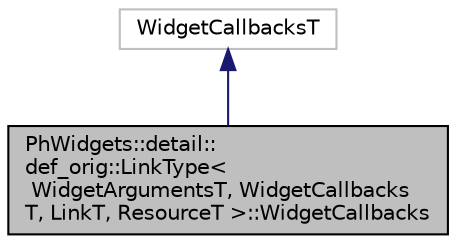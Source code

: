 digraph "PhWidgets::detail::def_orig::LinkType&lt; WidgetArgumentsT, WidgetCallbacksT, LinkT, ResourceT &gt;::WidgetCallbacks"
{
  edge [fontname="Helvetica",fontsize="10",labelfontname="Helvetica",labelfontsize="10"];
  node [fontname="Helvetica",fontsize="10",shape=record];
  Node2 [label="PhWidgets::detail::\ldef_orig::LinkType\<\l WidgetArgumentsT, WidgetCallbacks\lT, LinkT, ResourceT \>::WidgetCallbacks",height=0.2,width=0.4,color="black", fillcolor="grey75", style="filled", fontcolor="black"];
  Node3 -> Node2 [dir="back",color="midnightblue",fontsize="10",style="solid",fontname="Helvetica"];
  Node3 [label="WidgetCallbacksT",height=0.2,width=0.4,color="grey75", fillcolor="white", style="filled"];
}
